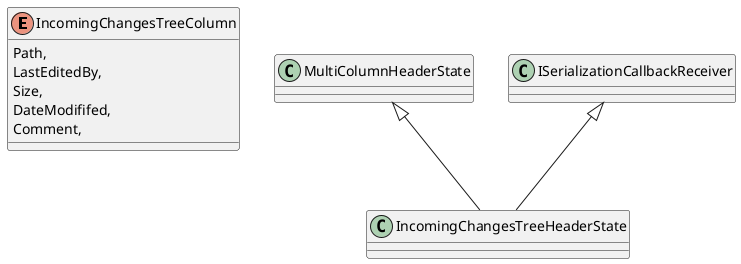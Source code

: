 @startuml
enum IncomingChangesTreeColumn {
    Path,
    LastEditedBy,
    Size,
    DateModififed,
    Comment,
}
class IncomingChangesTreeHeaderState {
}
MultiColumnHeaderState <|-- IncomingChangesTreeHeaderState
ISerializationCallbackReceiver <|-- IncomingChangesTreeHeaderState
@enduml
